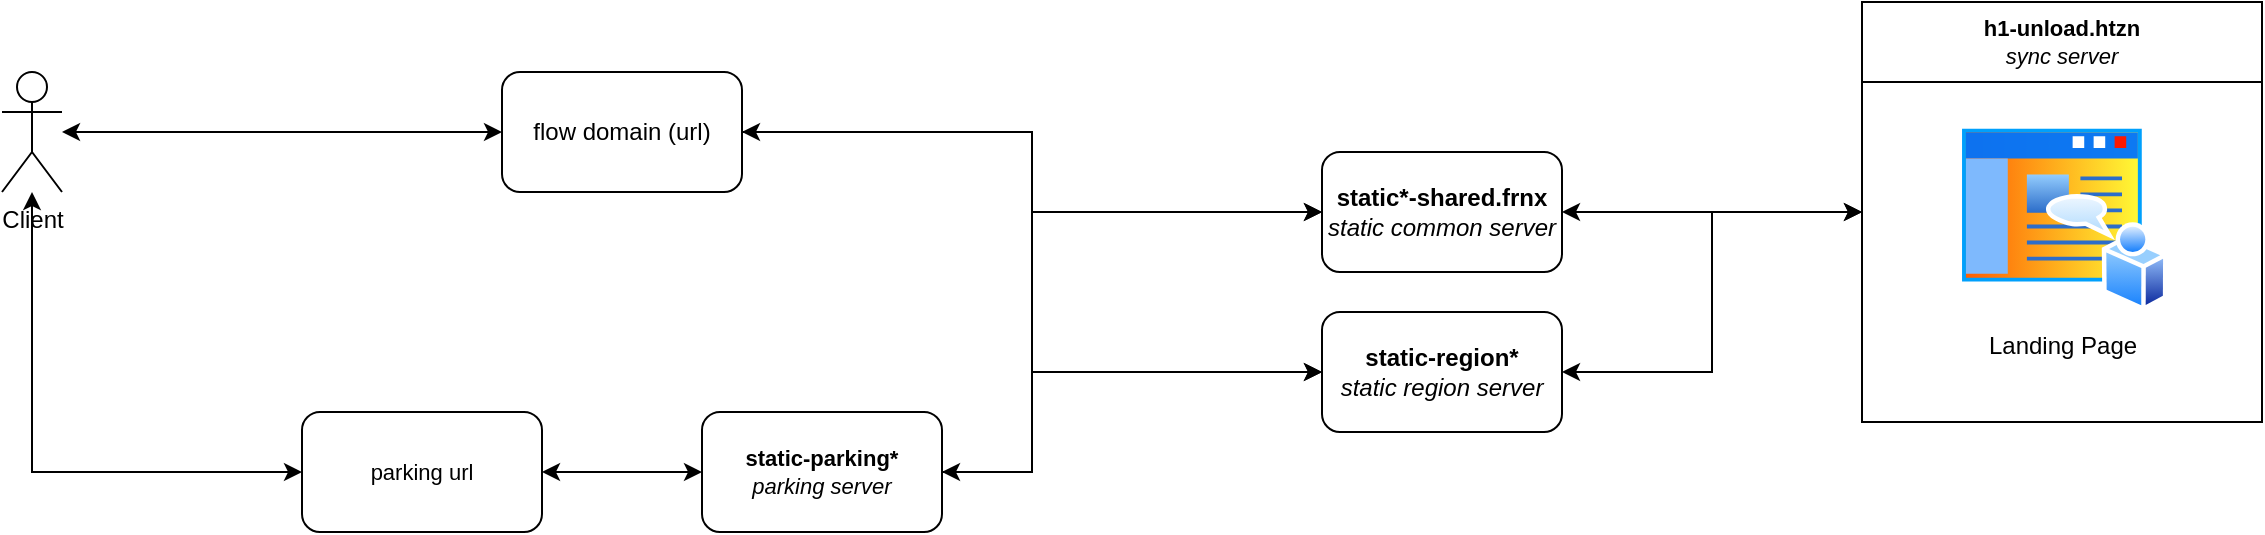 <mxfile version="26.0.6">
  <diagram name="Страница — 1" id="z96_qJg9Ba0U_l2eJsHz">
    <mxGraphModel dx="1080" dy="669" grid="1" gridSize="10" guides="1" tooltips="1" connect="1" arrows="1" fold="1" page="1" pageScale="1" pageWidth="827" pageHeight="1169" math="0" shadow="0">
      <root>
        <mxCell id="0" />
        <mxCell id="1" parent="0" />
        <mxCell id="acskBeSU3LfLO-v4SMMu-5" style="edgeStyle=orthogonalEdgeStyle;rounded=0;orthogonalLoop=1;jettySize=auto;html=1;entryX=0;entryY=0.5;entryDx=0;entryDy=0;startArrow=classic;startFill=1;" edge="1" parent="1" source="acskBeSU3LfLO-v4SMMu-1" target="acskBeSU3LfLO-v4SMMu-3">
          <mxGeometry relative="1" as="geometry" />
        </mxCell>
        <mxCell id="acskBeSU3LfLO-v4SMMu-1" value="Client" style="shape=umlActor;verticalLabelPosition=bottom;verticalAlign=top;html=1;outlineConnect=0;" vertex="1" parent="1">
          <mxGeometry x="70" y="160" width="30" height="60" as="geometry" />
        </mxCell>
        <mxCell id="acskBeSU3LfLO-v4SMMu-4" style="edgeStyle=orthogonalEdgeStyle;rounded=0;orthogonalLoop=1;jettySize=auto;html=1;entryX=0;entryY=0.5;entryDx=0;entryDy=0;fontSize=10;startArrow=classic;startFill=1;" edge="1" parent="1" source="acskBeSU3LfLO-v4SMMu-3" target="acskBeSU3LfLO-v4SMMu-15">
          <mxGeometry relative="1" as="geometry">
            <mxPoint x="640" y="230" as="targetPoint" />
          </mxGeometry>
        </mxCell>
        <mxCell id="acskBeSU3LfLO-v4SMMu-22" style="edgeStyle=orthogonalEdgeStyle;rounded=0;orthogonalLoop=1;jettySize=auto;html=1;entryX=0;entryY=0.5;entryDx=0;entryDy=0;" edge="1" parent="1" source="acskBeSU3LfLO-v4SMMu-3" target="acskBeSU3LfLO-v4SMMu-18">
          <mxGeometry relative="1" as="geometry" />
        </mxCell>
        <mxCell id="acskBeSU3LfLO-v4SMMu-3" value="flow domain (url)" style="rounded=1;whiteSpace=wrap;html=1;" vertex="1" parent="1">
          <mxGeometry x="320" y="160" width="120" height="60" as="geometry" />
        </mxCell>
        <mxCell id="acskBeSU3LfLO-v4SMMu-8" style="edgeStyle=orthogonalEdgeStyle;rounded=0;orthogonalLoop=1;jettySize=auto;html=1;entryX=0;entryY=0.5;entryDx=0;entryDy=0;startArrow=classic;startFill=1;" edge="1" parent="1" source="acskBeSU3LfLO-v4SMMu-6" target="acskBeSU3LfLO-v4SMMu-7">
          <mxGeometry relative="1" as="geometry" />
        </mxCell>
        <mxCell id="acskBeSU3LfLO-v4SMMu-12" style="edgeStyle=orthogonalEdgeStyle;rounded=0;orthogonalLoop=1;jettySize=auto;html=1;startArrow=classic;startFill=1;" edge="1" parent="1" source="acskBeSU3LfLO-v4SMMu-6" target="acskBeSU3LfLO-v4SMMu-1">
          <mxGeometry relative="1" as="geometry" />
        </mxCell>
        <mxCell id="acskBeSU3LfLO-v4SMMu-6" value="parking url" style="rounded=1;whiteSpace=wrap;html=1;fontSize=11;" vertex="1" parent="1">
          <mxGeometry x="220" y="330" width="120" height="60" as="geometry" />
        </mxCell>
        <mxCell id="acskBeSU3LfLO-v4SMMu-11" style="edgeStyle=orthogonalEdgeStyle;rounded=0;orthogonalLoop=1;jettySize=auto;html=1;entryX=0;entryY=0.5;entryDx=0;entryDy=0;startArrow=classic;startFill=1;exitX=1;exitY=0.5;exitDx=0;exitDy=0;" edge="1" parent="1" source="acskBeSU3LfLO-v4SMMu-7" target="acskBeSU3LfLO-v4SMMu-15">
          <mxGeometry relative="1" as="geometry">
            <mxPoint x="535" y="360.043" as="sourcePoint" />
            <mxPoint x="725" y="230" as="targetPoint" />
            <Array as="points">
              <mxPoint x="540" y="360" />
              <mxPoint x="585" y="360" />
              <mxPoint x="585" y="230" />
            </Array>
          </mxGeometry>
        </mxCell>
        <mxCell id="acskBeSU3LfLO-v4SMMu-21" style="edgeStyle=orthogonalEdgeStyle;rounded=0;orthogonalLoop=1;jettySize=auto;html=1;entryX=0;entryY=0.5;entryDx=0;entryDy=0;exitX=1;exitY=0.5;exitDx=0;exitDy=0;" edge="1" parent="1" source="acskBeSU3LfLO-v4SMMu-7" target="acskBeSU3LfLO-v4SMMu-18">
          <mxGeometry relative="1" as="geometry">
            <mxPoint x="545" y="360.043" as="sourcePoint" />
            <mxPoint x="735" y="310" as="targetPoint" />
            <Array as="points">
              <mxPoint x="540" y="360" />
              <mxPoint x="585" y="360" />
              <mxPoint x="585" y="310" />
            </Array>
          </mxGeometry>
        </mxCell>
        <mxCell id="acskBeSU3LfLO-v4SMMu-7" value="&lt;div&gt;&lt;b&gt;static-parking*&lt;/b&gt;&lt;/div&gt;&lt;div&gt;&lt;i&gt;parking server&lt;/i&gt;&lt;/div&gt;" style="rounded=1;whiteSpace=wrap;html=1;fontSize=11;" vertex="1" parent="1">
          <mxGeometry x="420" y="330" width="120" height="60" as="geometry" />
        </mxCell>
        <mxCell id="acskBeSU3LfLO-v4SMMu-13" value="h1-unload.htzn&lt;div&gt;&lt;i&gt;&lt;span style=&quot;font-weight: normal;&quot;&gt;sync server&lt;/span&gt;&lt;/i&gt;&lt;/div&gt;" style="swimlane;whiteSpace=wrap;html=1;fontSize=11;startSize=40;" vertex="1" parent="1">
          <mxGeometry x="1000" y="125" width="200" height="210" as="geometry" />
        </mxCell>
        <mxCell id="acskBeSU3LfLO-v4SMMu-14" value="Landing Page" style="image;aspect=fixed;perimeter=ellipsePerimeter;html=1;align=center;shadow=0;dashed=0;spacingTop=3;image=img/lib/active_directory/home_page.svg;" vertex="1" parent="acskBeSU3LfLO-v4SMMu-13">
          <mxGeometry x="47.22" y="60" width="105.56" height="95" as="geometry" />
        </mxCell>
        <mxCell id="acskBeSU3LfLO-v4SMMu-16" style="edgeStyle=orthogonalEdgeStyle;rounded=0;orthogonalLoop=1;jettySize=auto;html=1;entryX=0;entryY=0.5;entryDx=0;entryDy=0;startArrow=classic;startFill=1;" edge="1" parent="1" source="acskBeSU3LfLO-v4SMMu-15" target="acskBeSU3LfLO-v4SMMu-13">
          <mxGeometry relative="1" as="geometry" />
        </mxCell>
        <mxCell id="acskBeSU3LfLO-v4SMMu-15" value="&lt;b&gt;static*-shared.frnx&lt;/b&gt;&lt;br&gt;&lt;i&gt;static common server&lt;/i&gt;" style="rounded=1;whiteSpace=wrap;html=1;" vertex="1" parent="1">
          <mxGeometry x="730" y="200" width="120" height="60" as="geometry" />
        </mxCell>
        <mxCell id="acskBeSU3LfLO-v4SMMu-20" style="edgeStyle=orthogonalEdgeStyle;rounded=0;orthogonalLoop=1;jettySize=auto;html=1;entryX=0;entryY=0.5;entryDx=0;entryDy=0;startArrow=classic;startFill=1;" edge="1" parent="1" source="acskBeSU3LfLO-v4SMMu-18" target="acskBeSU3LfLO-v4SMMu-13">
          <mxGeometry relative="1" as="geometry" />
        </mxCell>
        <mxCell id="acskBeSU3LfLO-v4SMMu-18" value="&lt;b&gt;&lt;span class=&quot;s1&quot;&gt;static-region&lt;/span&gt;*&lt;/b&gt;&lt;br&gt;&lt;i&gt;static region server&lt;/i&gt;" style="rounded=1;whiteSpace=wrap;html=1;" vertex="1" parent="1">
          <mxGeometry x="730" y="280" width="120" height="60" as="geometry" />
        </mxCell>
      </root>
    </mxGraphModel>
  </diagram>
</mxfile>
